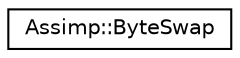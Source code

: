 digraph "Graphical Class Hierarchy"
{
  edge [fontname="Helvetica",fontsize="10",labelfontname="Helvetica",labelfontsize="10"];
  node [fontname="Helvetica",fontsize="10",shape=record];
  rankdir="LR";
  Node1 [label="Assimp::ByteSwap",height=0.2,width=0.4,color="black", fillcolor="white", style="filled",URL="$class_assimp_1_1_byte_swap.html"];
}
